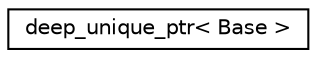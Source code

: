 digraph "Graphical Class Hierarchy"
{
 // LATEX_PDF_SIZE
  edge [fontname="Helvetica",fontsize="10",labelfontname="Helvetica",labelfontsize="10"];
  node [fontname="Helvetica",fontsize="10",shape=record];
  rankdir="LR";
  Node0 [label="deep_unique_ptr\< Base \>",height=0.2,width=0.4,color="black", fillcolor="white", style="filled",URL="$classarm__compute_1_1utils_1_1memory_1_1deep__unique__ptr.xhtml",tooltip="A deep-copying unique pointer that also supports polymorphic cloning behavior."];
}
